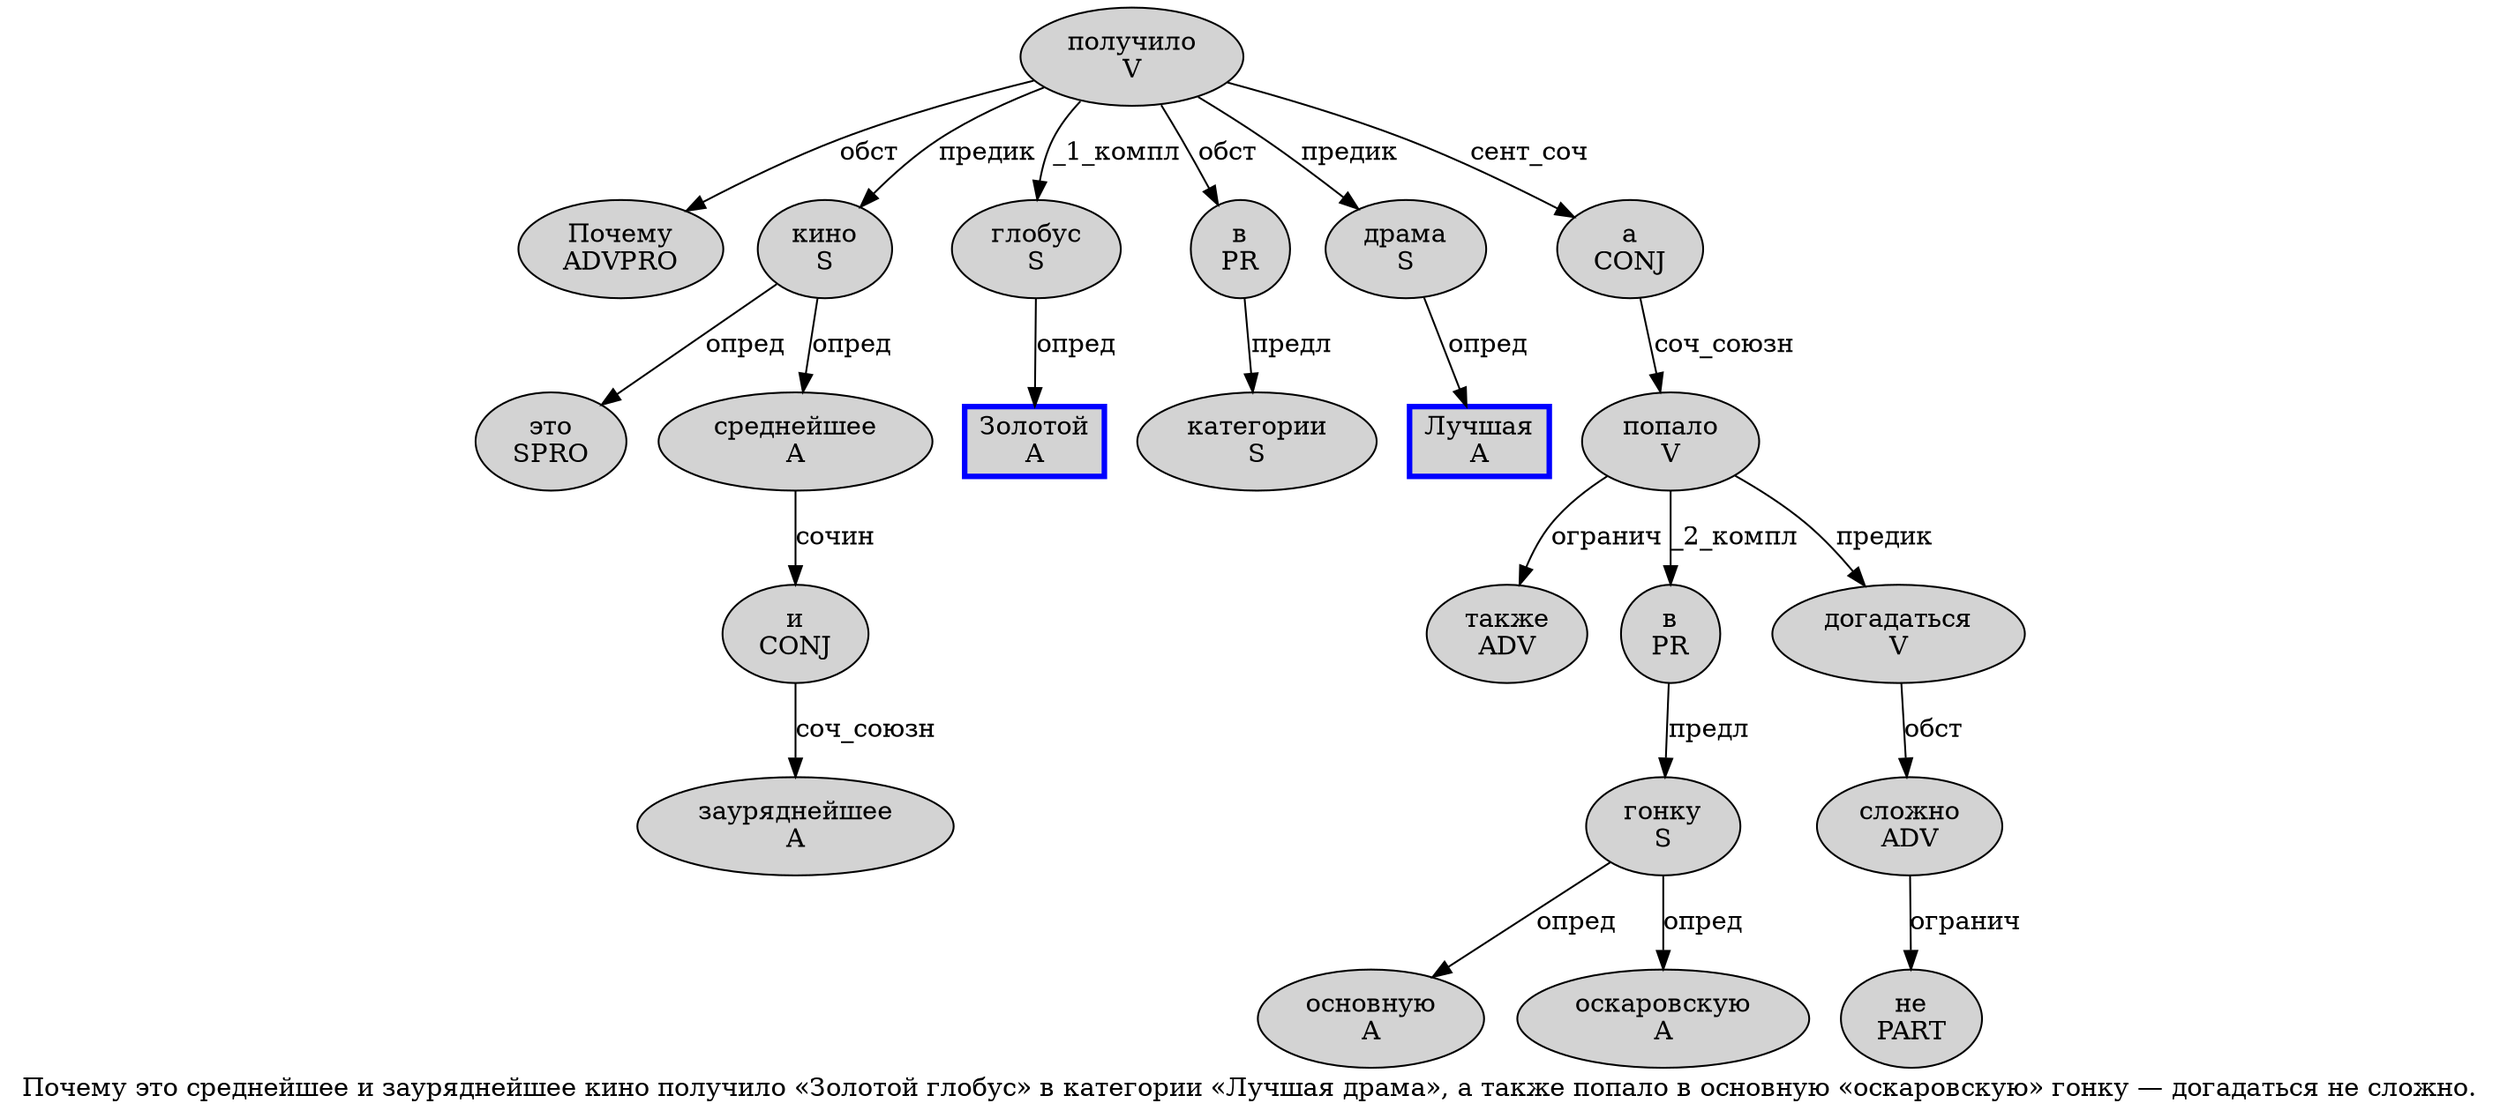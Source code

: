 digraph SENTENCE_4085 {
	graph [label="Почему это среднейшее и зауряднейшее кино получило «Золотой глобус» в категории «Лучшая драма», а также попало в основную «оскаровскую» гонку — догадаться не сложно."]
	node [style=filled]
		0 [label="Почему
ADVPRO" color="" fillcolor=lightgray penwidth=1 shape=ellipse]
		1 [label="это
SPRO" color="" fillcolor=lightgray penwidth=1 shape=ellipse]
		2 [label="среднейшее
A" color="" fillcolor=lightgray penwidth=1 shape=ellipse]
		3 [label="и
CONJ" color="" fillcolor=lightgray penwidth=1 shape=ellipse]
		4 [label="зауряднейшее
A" color="" fillcolor=lightgray penwidth=1 shape=ellipse]
		5 [label="кино
S" color="" fillcolor=lightgray penwidth=1 shape=ellipse]
		6 [label="получило
V" color="" fillcolor=lightgray penwidth=1 shape=ellipse]
		8 [label="Золотой
A" color=blue fillcolor=lightgray penwidth=3 shape=box]
		9 [label="глобус
S" color="" fillcolor=lightgray penwidth=1 shape=ellipse]
		11 [label="в
PR" color="" fillcolor=lightgray penwidth=1 shape=ellipse]
		12 [label="категории
S" color="" fillcolor=lightgray penwidth=1 shape=ellipse]
		14 [label="Лучшая
A" color=blue fillcolor=lightgray penwidth=3 shape=box]
		15 [label="драма
S" color="" fillcolor=lightgray penwidth=1 shape=ellipse]
		18 [label="а
CONJ" color="" fillcolor=lightgray penwidth=1 shape=ellipse]
		19 [label="также
ADV" color="" fillcolor=lightgray penwidth=1 shape=ellipse]
		20 [label="попало
V" color="" fillcolor=lightgray penwidth=1 shape=ellipse]
		21 [label="в
PR" color="" fillcolor=lightgray penwidth=1 shape=ellipse]
		22 [label="основную
A" color="" fillcolor=lightgray penwidth=1 shape=ellipse]
		24 [label="оскаровскую
A" color="" fillcolor=lightgray penwidth=1 shape=ellipse]
		26 [label="гонку
S" color="" fillcolor=lightgray penwidth=1 shape=ellipse]
		28 [label="догадаться
V" color="" fillcolor=lightgray penwidth=1 shape=ellipse]
		29 [label="не
PART" color="" fillcolor=lightgray penwidth=1 shape=ellipse]
		30 [label="сложно
ADV" color="" fillcolor=lightgray penwidth=1 shape=ellipse]
			5 -> 1 [label="опред"]
			5 -> 2 [label="опред"]
			30 -> 29 [label="огранич"]
			6 -> 0 [label="обст"]
			6 -> 5 [label="предик"]
			6 -> 9 [label="_1_компл"]
			6 -> 11 [label="обст"]
			6 -> 15 [label="предик"]
			6 -> 18 [label="сент_соч"]
			18 -> 20 [label="соч_союзн"]
			15 -> 14 [label="опред"]
			28 -> 30 [label="обст"]
			9 -> 8 [label="опред"]
			20 -> 19 [label="огранич"]
			20 -> 21 [label="_2_компл"]
			20 -> 28 [label="предик"]
			2 -> 3 [label="сочин"]
			21 -> 26 [label="предл"]
			26 -> 22 [label="опред"]
			26 -> 24 [label="опред"]
			3 -> 4 [label="соч_союзн"]
			11 -> 12 [label="предл"]
}